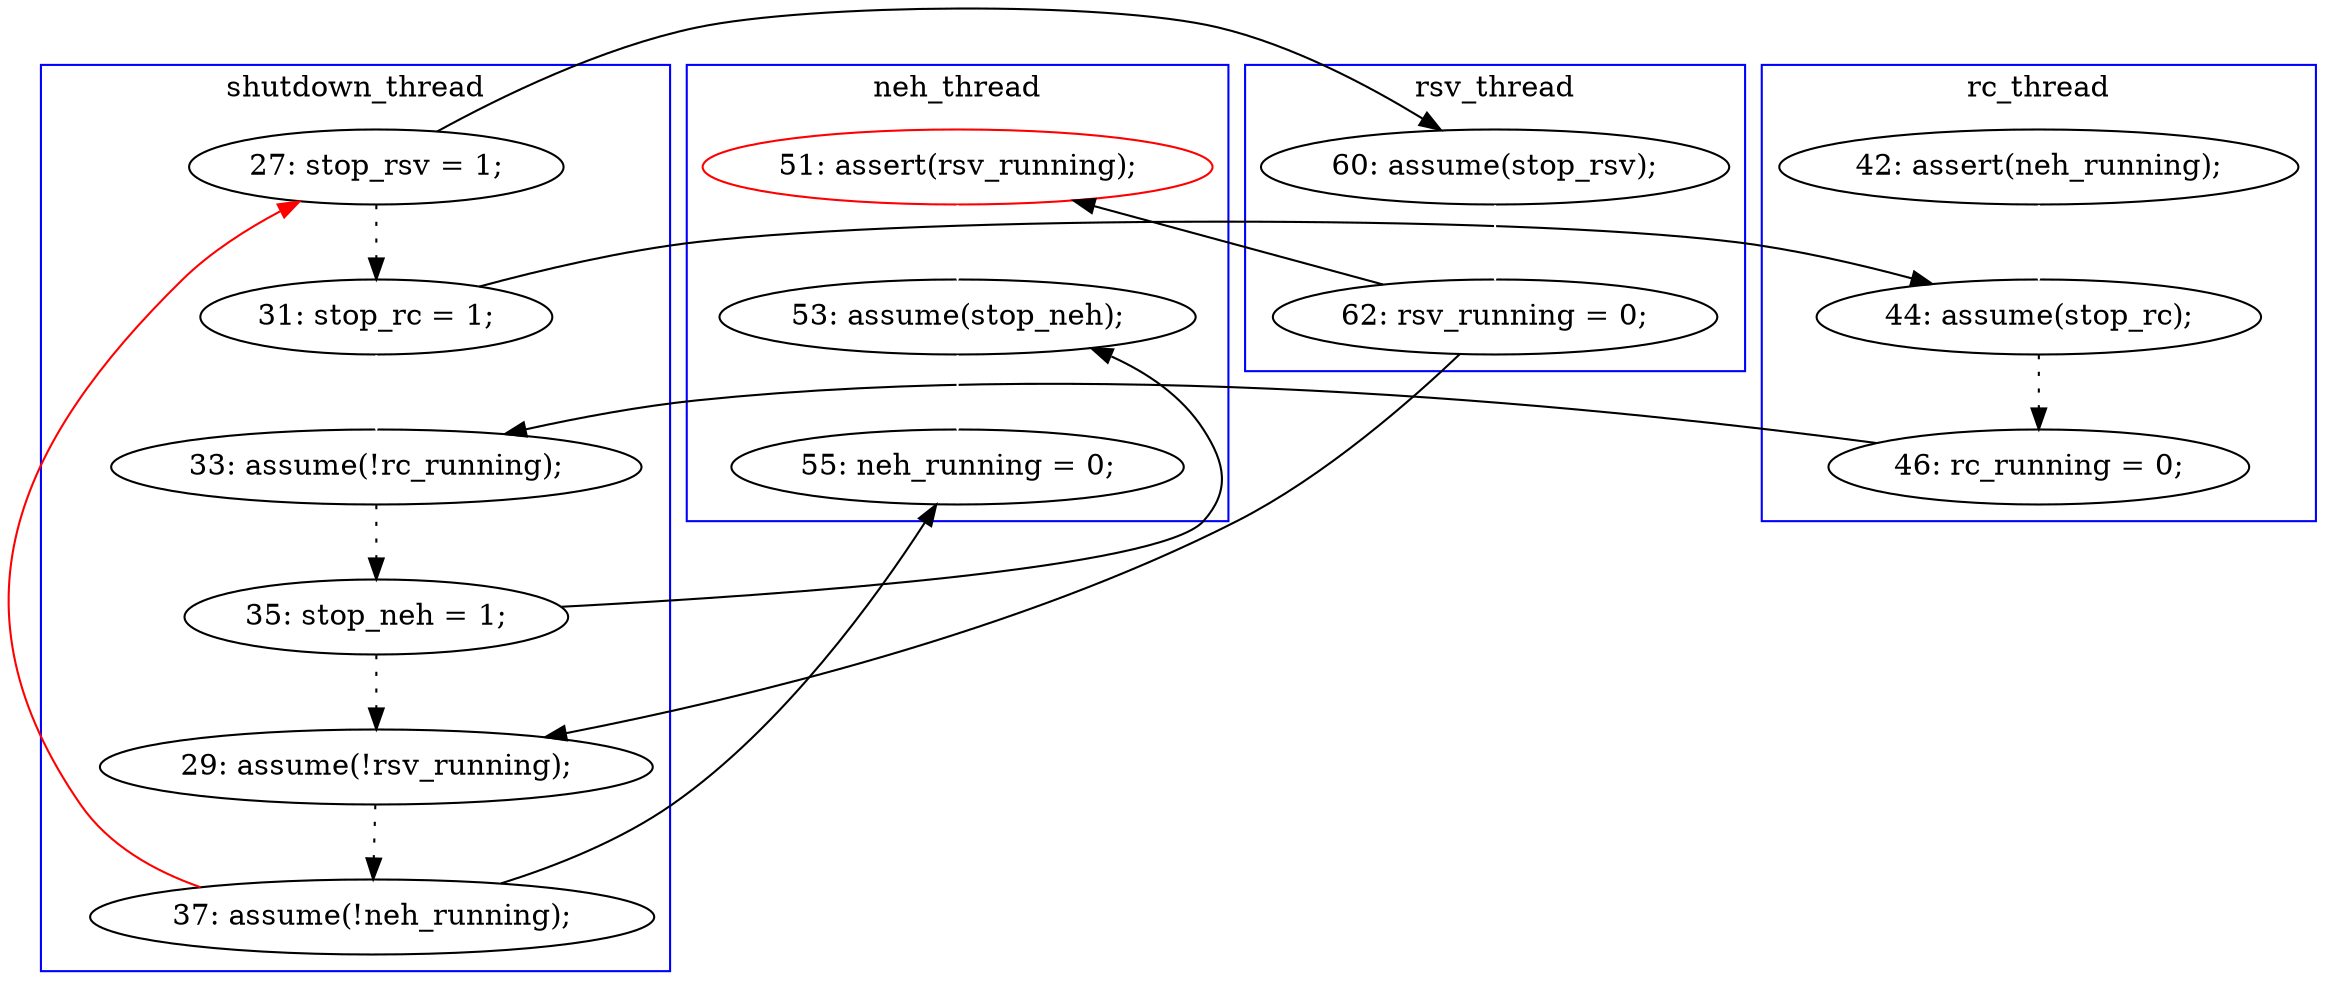 digraph Counterexample {
	21 -> 29 [color = black, style = solid, constraint = false]
	16 -> 20 [color = black, style = dotted]
	11 -> 16 [color = white, style = solid]
	33 -> 35 [color = white, style = solid]
	28 -> 33 [color = black, style = solid, constraint = false]
	15 -> 26 [color = white, style = solid]
	29 -> 33 [color = white, style = solid]
	21 -> 30 [color = black, style = solid, constraint = false]
	31 -> 35 [color = black, style = solid, constraint = false]
	19 -> 21 [color = white, style = solid]
	14 -> 15 [color = black, style = dotted]
	30 -> 31 [color = black, style = dotted]
	20 -> 26 [color = black, style = solid, constraint = false]
	15 -> 16 [color = black, style = solid, constraint = false]
	26 -> 28 [color = black, style = dotted]
	31 -> 14 [color = red, style = solid, constraint = false]
	14 -> 19 [color = black, style = solid, constraint = false]
	28 -> 30 [color = black, style = dotted]
	subgraph cluster4 {
		label = rsv_thread
		color = blue
		19  [label = "60: assume(stop_rsv);"]
		21  [label = "62: rsv_running = 0;"]
	}
	subgraph cluster3 {
		label = neh_thread
		color = blue
		35  [label = "55: neh_running = 0;"]
		29  [label = "51: assert(rsv_running);", color = red]
		33  [label = "53: assume(stop_neh);"]
	}
	subgraph cluster1 {
		label = shutdown_thread
		color = blue
		26  [label = "33: assume(!rc_running);"]
		31  [label = "37: assume(!neh_running);"]
		28  [label = "35: stop_neh = 1;"]
		30  [label = "29: assume(!rsv_running);"]
		15  [label = "31: stop_rc = 1;"]
		14  [label = "27: stop_rsv = 1;"]
	}
	subgraph cluster2 {
		label = rc_thread
		color = blue
		11  [label = "42: assert(neh_running);"]
		20  [label = "46: rc_running = 0;"]
		16  [label = "44: assume(stop_rc);"]
	}
}